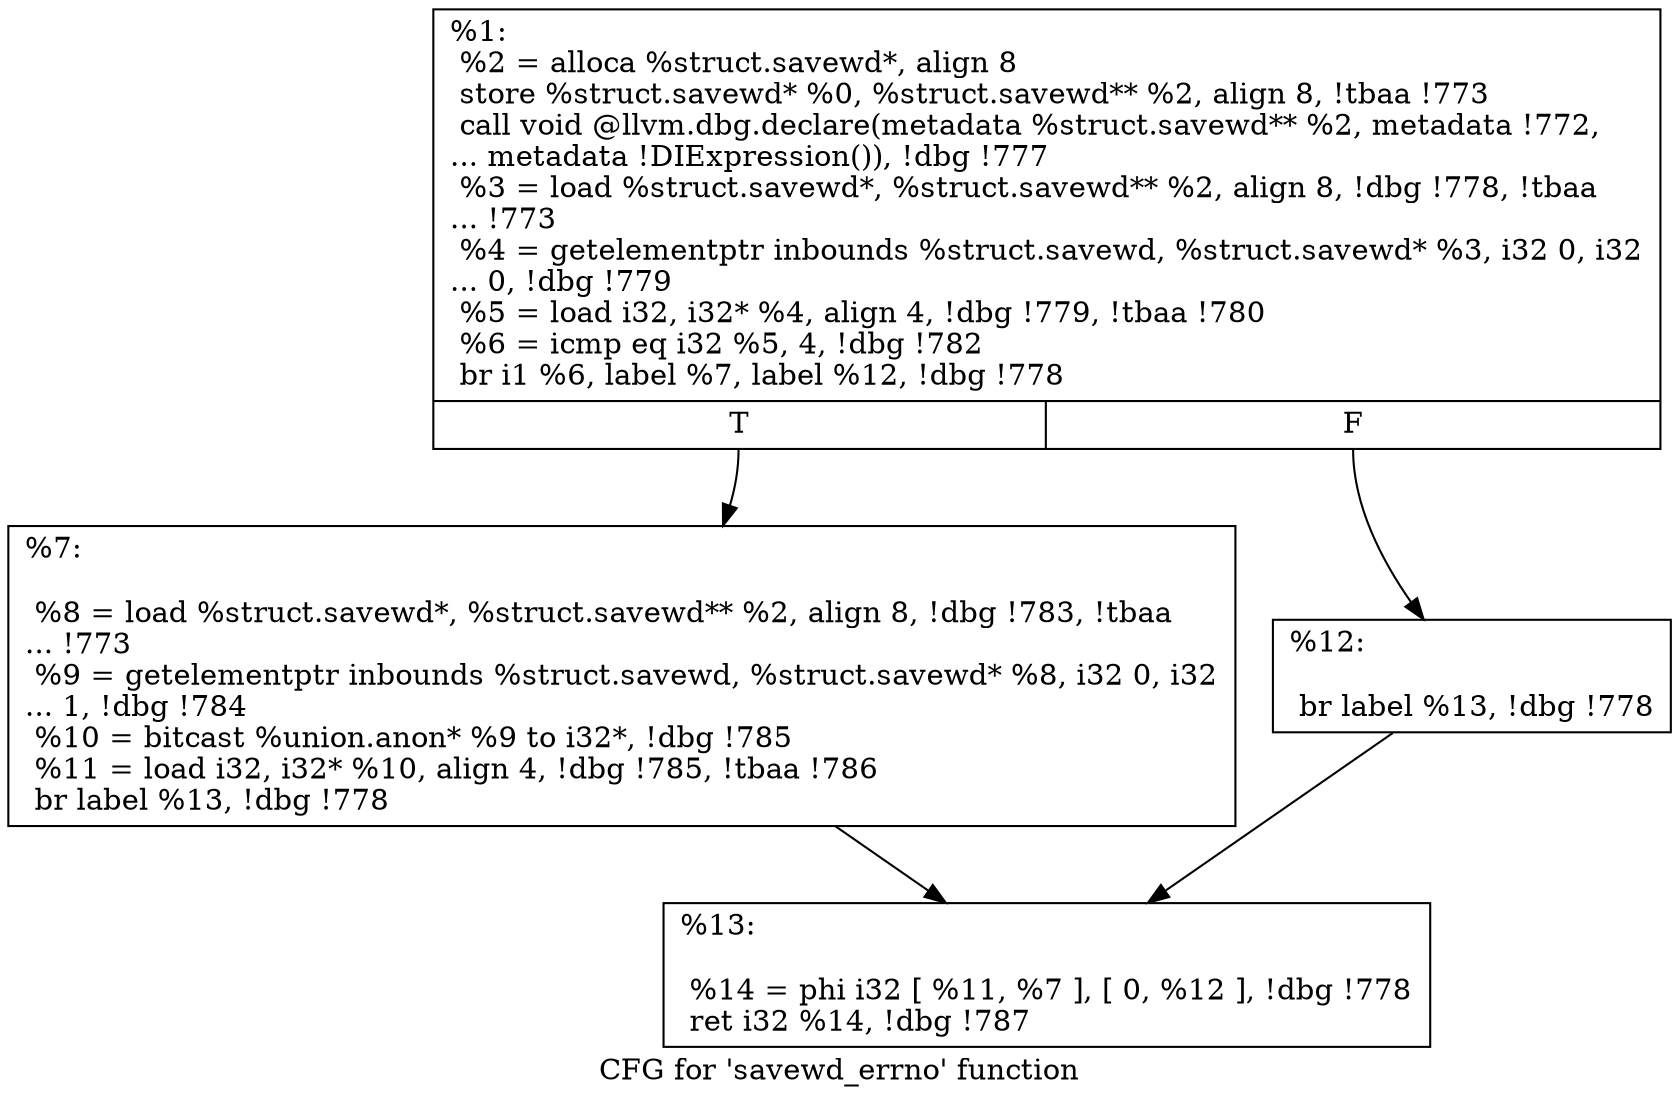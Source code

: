 digraph "CFG for 'savewd_errno' function" {
	label="CFG for 'savewd_errno' function";

	Node0x1fe8b10 [shape=record,label="{%1:\l  %2 = alloca %struct.savewd*, align 8\l  store %struct.savewd* %0, %struct.savewd** %2, align 8, !tbaa !773\l  call void @llvm.dbg.declare(metadata %struct.savewd** %2, metadata !772,\l... metadata !DIExpression()), !dbg !777\l  %3 = load %struct.savewd*, %struct.savewd** %2, align 8, !dbg !778, !tbaa\l... !773\l  %4 = getelementptr inbounds %struct.savewd, %struct.savewd* %3, i32 0, i32\l... 0, !dbg !779\l  %5 = load i32, i32* %4, align 4, !dbg !779, !tbaa !780\l  %6 = icmp eq i32 %5, 4, !dbg !782\l  br i1 %6, label %7, label %12, !dbg !778\l|{<s0>T|<s1>F}}"];
	Node0x1fe8b10:s0 -> Node0x1fe91f0;
	Node0x1fe8b10:s1 -> Node0x1fe9240;
	Node0x1fe91f0 [shape=record,label="{%7:\l\l  %8 = load %struct.savewd*, %struct.savewd** %2, align 8, !dbg !783, !tbaa\l... !773\l  %9 = getelementptr inbounds %struct.savewd, %struct.savewd* %8, i32 0, i32\l... 1, !dbg !784\l  %10 = bitcast %union.anon* %9 to i32*, !dbg !785\l  %11 = load i32, i32* %10, align 4, !dbg !785, !tbaa !786\l  br label %13, !dbg !778\l}"];
	Node0x1fe91f0 -> Node0x1fe9290;
	Node0x1fe9240 [shape=record,label="{%12:\l\l  br label %13, !dbg !778\l}"];
	Node0x1fe9240 -> Node0x1fe9290;
	Node0x1fe9290 [shape=record,label="{%13:\l\l  %14 = phi i32 [ %11, %7 ], [ 0, %12 ], !dbg !778\l  ret i32 %14, !dbg !787\l}"];
}

